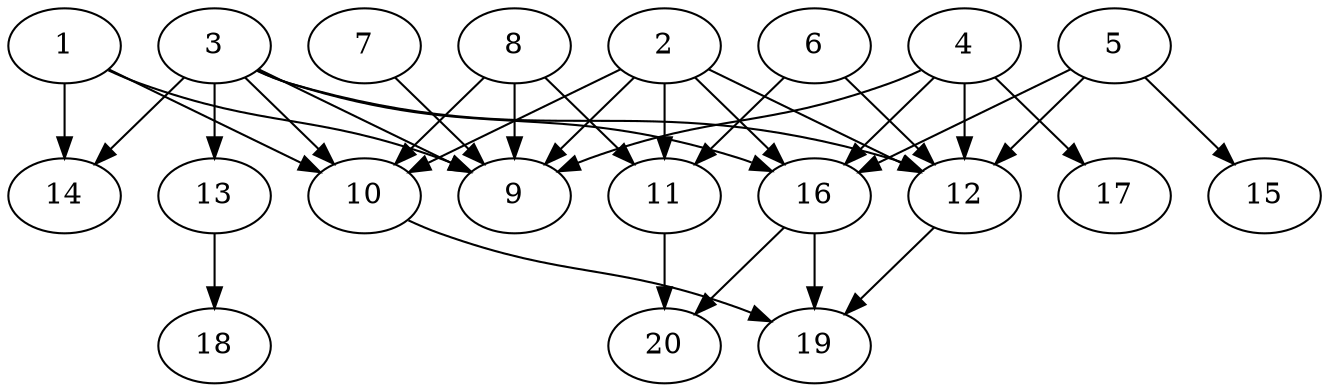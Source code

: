 // DAG automatically generated by daggen at Tue Jul 23 14:29:40 2019
// ./daggen --dot -n 20 --ccr 0.4 --fat 0.7 --regular 0.5 --density 0.7 --mindata 5242880 --maxdata 52428800 
digraph G {
  1 [size="117073920", alpha="0.13", expect_size="46829568"] 
  1 -> 9 [size ="46829568"]
  1 -> 10 [size ="46829568"]
  1 -> 14 [size ="46829568"]
  2 [size="118492160", alpha="0.06", expect_size="47396864"] 
  2 -> 9 [size ="47396864"]
  2 -> 10 [size ="47396864"]
  2 -> 11 [size ="47396864"]
  2 -> 12 [size ="47396864"]
  2 -> 16 [size ="47396864"]
  3 [size="101427200", alpha="0.01", expect_size="40570880"] 
  3 -> 9 [size ="40570880"]
  3 -> 10 [size ="40570880"]
  3 -> 12 [size ="40570880"]
  3 -> 13 [size ="40570880"]
  3 -> 14 [size ="40570880"]
  3 -> 16 [size ="40570880"]
  4 [size="36643840", alpha="0.04", expect_size="14657536"] 
  4 -> 9 [size ="14657536"]
  4 -> 12 [size ="14657536"]
  4 -> 16 [size ="14657536"]
  4 -> 17 [size ="14657536"]
  5 [size="31879680", alpha="0.10", expect_size="12751872"] 
  5 -> 12 [size ="12751872"]
  5 -> 15 [size ="12751872"]
  5 -> 16 [size ="12751872"]
  6 [size="84902400", alpha="0.10", expect_size="33960960"] 
  6 -> 11 [size ="33960960"]
  6 -> 12 [size ="33960960"]
  7 [size="37959680", alpha="0.04", expect_size="15183872"] 
  7 -> 9 [size ="15183872"]
  8 [size="68902400", alpha="0.17", expect_size="27560960"] 
  8 -> 9 [size ="27560960"]
  8 -> 10 [size ="27560960"]
  8 -> 11 [size ="27560960"]
  9 [size="80140800", alpha="0.17", expect_size="32056320"] 
  10 [size="87303680", alpha="0.11", expect_size="34921472"] 
  10 -> 19 [size ="34921472"]
  11 [size="105157120", alpha="0.13", expect_size="42062848"] 
  11 -> 20 [size ="42062848"]
  12 [size="65052160", alpha="0.12", expect_size="26020864"] 
  12 -> 19 [size ="26020864"]
  13 [size="97976320", alpha="0.13", expect_size="39190528"] 
  13 -> 18 [size ="39190528"]
  14 [size="103208960", alpha="0.10", expect_size="41283584"] 
  15 [size="128875520", alpha="0.17", expect_size="51550208"] 
  16 [size="67532800", alpha="0.06", expect_size="27013120"] 
  16 -> 19 [size ="27013120"]
  16 -> 20 [size ="27013120"]
  17 [size="125596160", alpha="0.00", expect_size="50238464"] 
  18 [size="32215040", alpha="0.00", expect_size="12886016"] 
  19 [size="130634240", alpha="0.04", expect_size="52253696"] 
  20 [size="115735040", alpha="0.20", expect_size="46294016"] 
}
